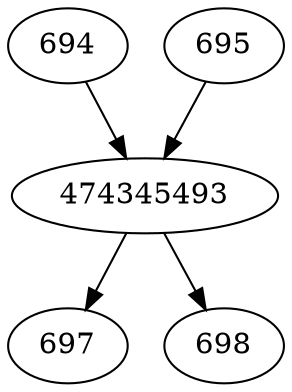 strict digraph  {
474345493;
694;
695;
697;
698;
474345493 -> 697;
474345493 -> 698;
694 -> 474345493;
695 -> 474345493;
}
